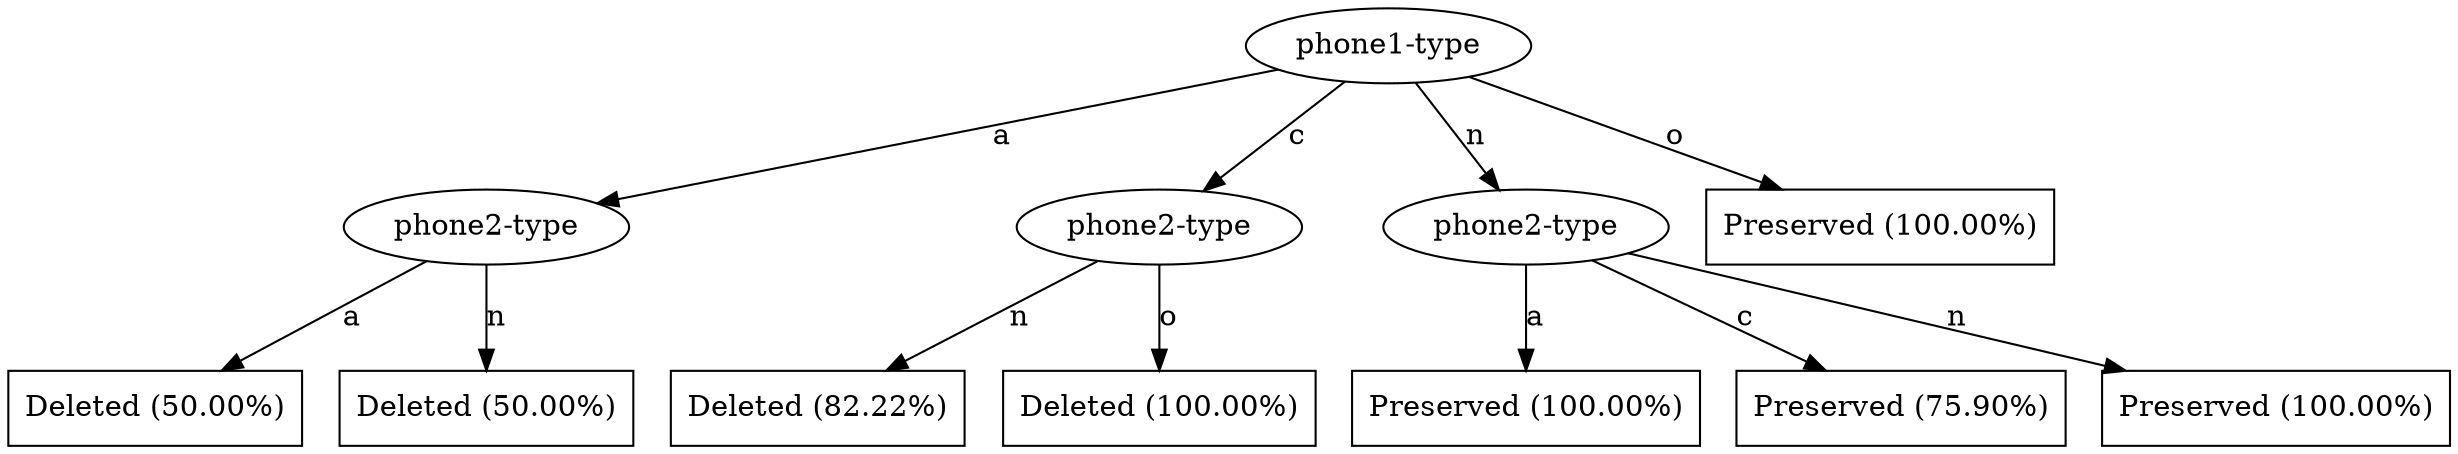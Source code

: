 digraph G {
"bg==" [ shape=ellipse label="phone1-type"]
"bg==" -> "bi0w" [ label="a" ]
"bi0w" [ shape=ellipse label="phone2-type"]
"bi0w" -> "bi0wLTE=" [ label="a" ]
"bi0wLTE=" [ shape=box label="Deleted (50.00%)"]
"bi0w" -> "bi0wLTM=" [ label="n" ]
"bi0wLTM=" [ shape=box label="Deleted (50.00%)"]
"bg==" -> "bi0x" [ label="c" ]
"bi0x" [ shape=ellipse label="phone2-type"]
"bi0x" -> "bi0xLTM=" [ label="n" ]
"bi0xLTM=" [ shape=box label="Deleted (82.22%)"]
"bi0x" -> "bi0xLTQ=" [ label="o" ]
"bi0xLTQ=" [ shape=box label="Deleted (100.00%)"]
"bg==" -> "bi0y" [ label="n" ]
"bi0y" [ shape=ellipse label="phone2-type"]
"bi0y" -> "bi0yLTE=" [ label="a" ]
"bi0yLTE=" [ shape=box label="Preserved (100.00%)"]
"bi0y" -> "bi0yLTI=" [ label="c" ]
"bi0yLTI=" [ shape=box label="Preserved (75.90%)"]
"bi0y" -> "bi0yLTM=" [ label="n" ]
"bi0yLTM=" [ shape=box label="Preserved (100.00%)"]
"bg==" -> "bi0z" [ label="o" ]
"bi0z" [ shape=box label="Preserved (100.00%)"]
}
